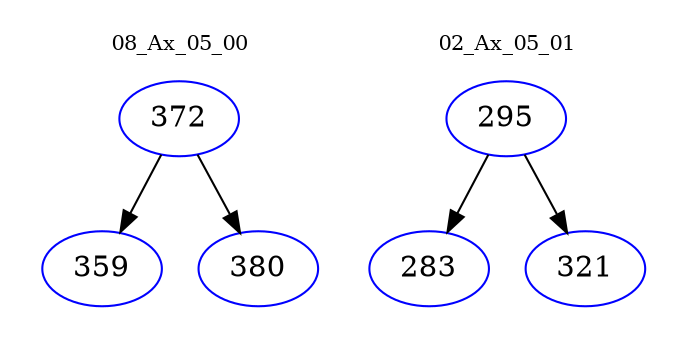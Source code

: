 digraph{
subgraph cluster_0 {
color = white
label = "08_Ax_05_00";
fontsize=10;
T0_372 [label="372", color="blue"]
T0_372 -> T0_359 [color="black"]
T0_359 [label="359", color="blue"]
T0_372 -> T0_380 [color="black"]
T0_380 [label="380", color="blue"]
}
subgraph cluster_1 {
color = white
label = "02_Ax_05_01";
fontsize=10;
T1_295 [label="295", color="blue"]
T1_295 -> T1_283 [color="black"]
T1_283 [label="283", color="blue"]
T1_295 -> T1_321 [color="black"]
T1_321 [label="321", color="blue"]
}
}
